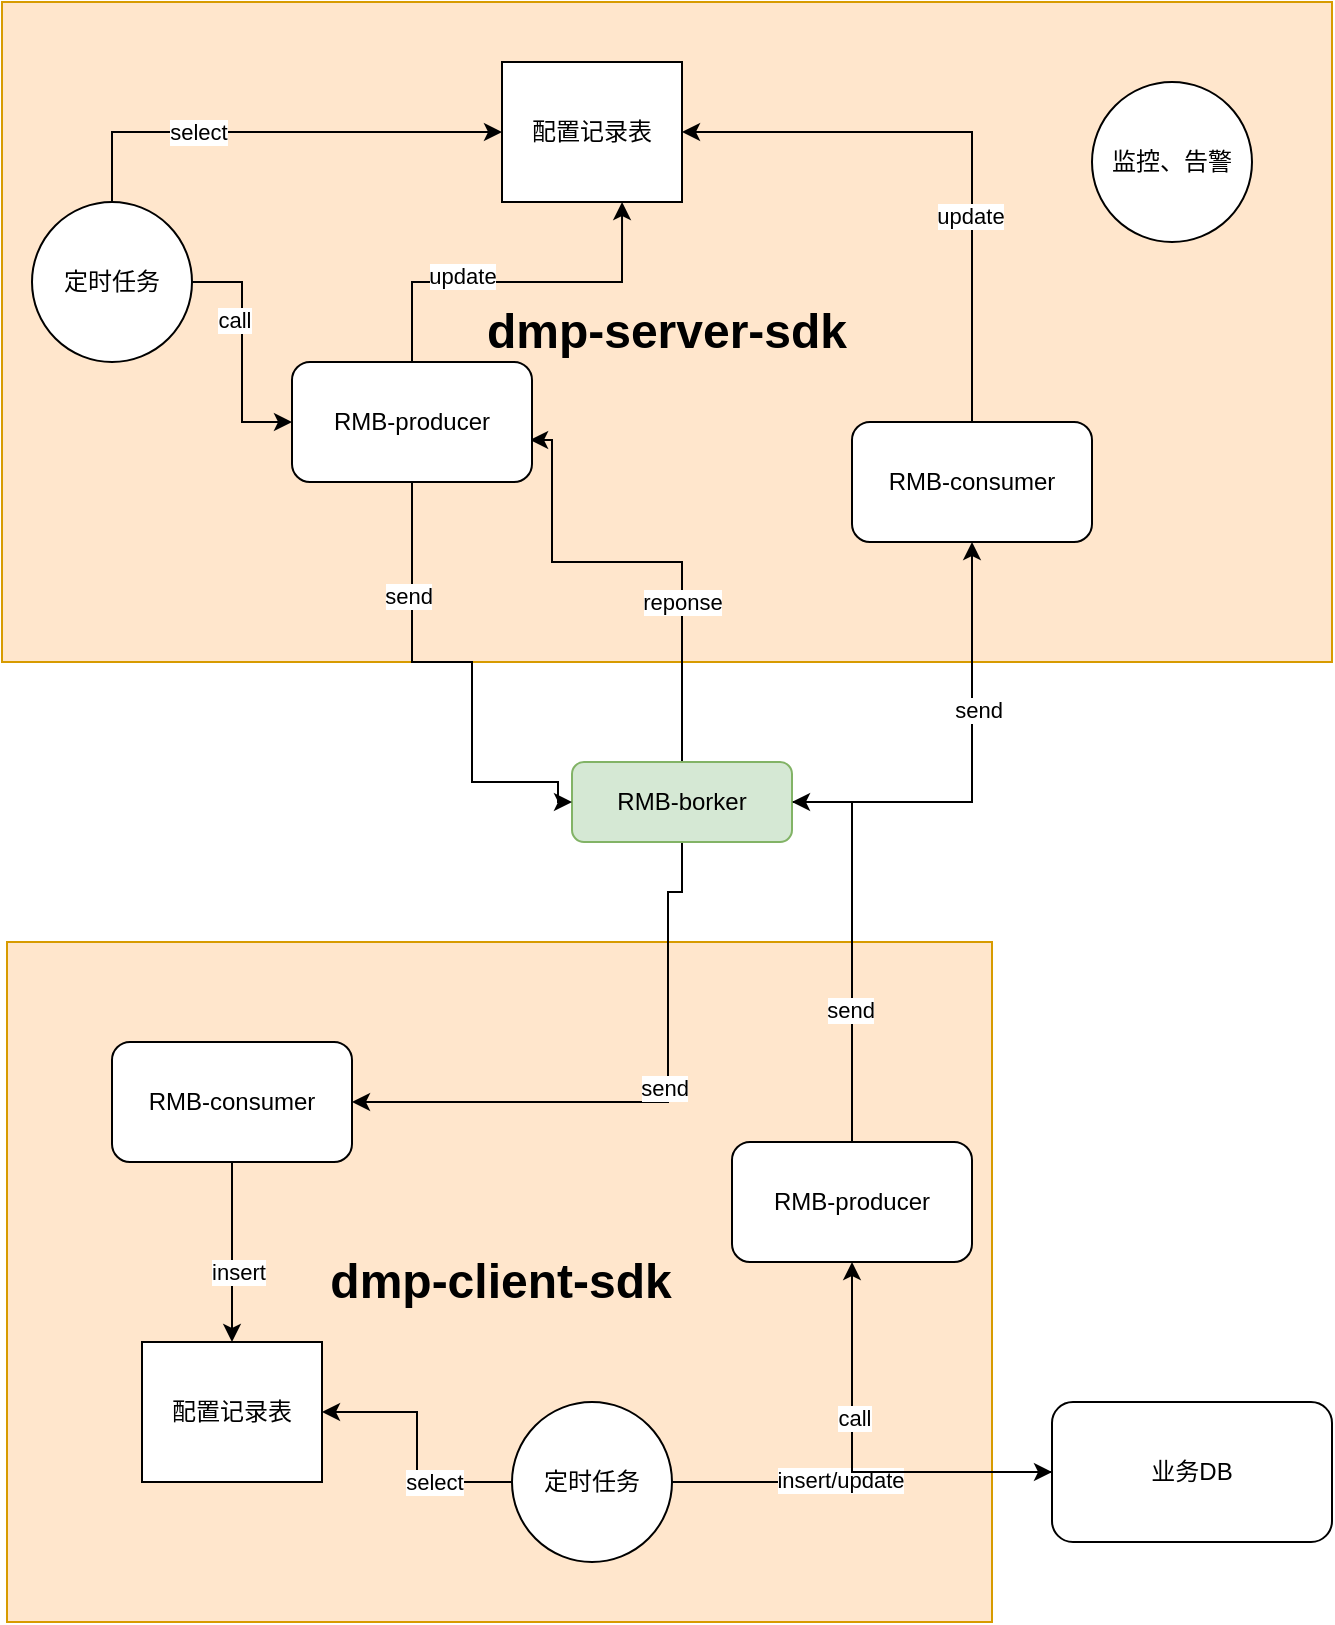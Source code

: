 <mxfile version="13.9.5" type="github">
  <diagram id="C5RBs43oDa-KdzZeNtuy" name="Page-1">
    <mxGraphModel dx="1422" dy="882" grid="1" gridSize="10" guides="1" tooltips="1" connect="1" arrows="1" fold="1" page="1" pageScale="1" pageWidth="827" pageHeight="1169" math="0" shadow="0">
      <root>
        <mxCell id="WIyWlLk6GJQsqaUBKTNV-0" />
        <mxCell id="WIyWlLk6GJQsqaUBKTNV-1" parent="WIyWlLk6GJQsqaUBKTNV-0" />
        <mxCell id="R8ctTaG4anzIAtwADdkF-2" value="&lt;h1&gt;dmp-server-sdk&lt;/h1&gt;" style="rounded=0;whiteSpace=wrap;html=1;fillColor=#ffe6cc;strokeColor=#d79b00;" vertex="1" parent="WIyWlLk6GJQsqaUBKTNV-1">
          <mxGeometry x="65" y="30" width="665" height="330" as="geometry" />
        </mxCell>
        <mxCell id="R8ctTaG4anzIAtwADdkF-3" value="&lt;h1&gt;dmp-client-sdk&lt;/h1&gt;" style="rounded=0;whiteSpace=wrap;html=1;fillColor=#ffe6cc;strokeColor=#d79b00;" vertex="1" parent="WIyWlLk6GJQsqaUBKTNV-1">
          <mxGeometry x="67.5" y="500" width="492.5" height="340" as="geometry" />
        </mxCell>
        <mxCell id="R8ctTaG4anzIAtwADdkF-19" style="edgeStyle=orthogonalEdgeStyle;rounded=0;orthogonalLoop=1;jettySize=auto;html=1;entryX=0.992;entryY=0.65;entryDx=0;entryDy=0;entryPerimeter=0;" edge="1" parent="WIyWlLk6GJQsqaUBKTNV-1" source="R8ctTaG4anzIAtwADdkF-4" target="R8ctTaG4anzIAtwADdkF-9">
          <mxGeometry relative="1" as="geometry">
            <Array as="points">
              <mxPoint x="405" y="310" />
              <mxPoint x="340" y="310" />
              <mxPoint x="340" y="249" />
            </Array>
          </mxGeometry>
        </mxCell>
        <mxCell id="R8ctTaG4anzIAtwADdkF-20" value="reponse" style="edgeLabel;html=1;align=center;verticalAlign=middle;resizable=0;points=[];" vertex="1" connectable="0" parent="R8ctTaG4anzIAtwADdkF-19">
          <mxGeometry x="-0.325" relative="1" as="geometry">
            <mxPoint as="offset" />
          </mxGeometry>
        </mxCell>
        <mxCell id="R8ctTaG4anzIAtwADdkF-22" value="" style="edgeStyle=orthogonalEdgeStyle;rounded=0;orthogonalLoop=1;jettySize=auto;html=1;entryX=1;entryY=0.5;entryDx=0;entryDy=0;" edge="1" parent="WIyWlLk6GJQsqaUBKTNV-1" source="R8ctTaG4anzIAtwADdkF-4" target="R8ctTaG4anzIAtwADdkF-21">
          <mxGeometry relative="1" as="geometry">
            <Array as="points">
              <mxPoint x="405" y="475" />
              <mxPoint x="398" y="475" />
              <mxPoint x="398" y="580" />
            </Array>
          </mxGeometry>
        </mxCell>
        <mxCell id="R8ctTaG4anzIAtwADdkF-43" value="send" style="edgeLabel;html=1;align=center;verticalAlign=middle;resizable=0;points=[];" vertex="1" connectable="0" parent="R8ctTaG4anzIAtwADdkF-22">
          <mxGeometry x="-0.119" y="-2" relative="1" as="geometry">
            <mxPoint as="offset" />
          </mxGeometry>
        </mxCell>
        <mxCell id="R8ctTaG4anzIAtwADdkF-40" style="edgeStyle=orthogonalEdgeStyle;rounded=0;orthogonalLoop=1;jettySize=auto;html=1;" edge="1" parent="WIyWlLk6GJQsqaUBKTNV-1" source="R8ctTaG4anzIAtwADdkF-4" target="R8ctTaG4anzIAtwADdkF-38">
          <mxGeometry relative="1" as="geometry" />
        </mxCell>
        <mxCell id="R8ctTaG4anzIAtwADdkF-42" value="send" style="edgeLabel;html=1;align=center;verticalAlign=middle;resizable=0;points=[];" vertex="1" connectable="0" parent="R8ctTaG4anzIAtwADdkF-40">
          <mxGeometry x="0.236" y="-3" relative="1" as="geometry">
            <mxPoint as="offset" />
          </mxGeometry>
        </mxCell>
        <mxCell id="R8ctTaG4anzIAtwADdkF-4" value="RMB-borker" style="rounded=1;whiteSpace=wrap;html=1;fillColor=#d5e8d4;strokeColor=#82b366;" vertex="1" parent="WIyWlLk6GJQsqaUBKTNV-1">
          <mxGeometry x="350" y="410" width="110" height="40" as="geometry" />
        </mxCell>
        <mxCell id="R8ctTaG4anzIAtwADdkF-7" value="配置记录表" style="rounded=0;whiteSpace=wrap;html=1;" vertex="1" parent="WIyWlLk6GJQsqaUBKTNV-1">
          <mxGeometry x="315" y="60" width="90" height="70" as="geometry" />
        </mxCell>
        <mxCell id="R8ctTaG4anzIAtwADdkF-10" value="" style="edgeStyle=orthogonalEdgeStyle;rounded=0;orthogonalLoop=1;jettySize=auto;html=1;" edge="1" parent="WIyWlLk6GJQsqaUBKTNV-1" source="R8ctTaG4anzIAtwADdkF-8" target="R8ctTaG4anzIAtwADdkF-7">
          <mxGeometry relative="1" as="geometry">
            <Array as="points">
              <mxPoint x="120" y="95" />
            </Array>
          </mxGeometry>
        </mxCell>
        <mxCell id="R8ctTaG4anzIAtwADdkF-14" value="select" style="edgeLabel;html=1;align=center;verticalAlign=middle;resizable=0;points=[];" vertex="1" connectable="0" parent="R8ctTaG4anzIAtwADdkF-10">
          <mxGeometry x="-0.322" relative="1" as="geometry">
            <mxPoint as="offset" />
          </mxGeometry>
        </mxCell>
        <mxCell id="R8ctTaG4anzIAtwADdkF-11" value="" style="edgeStyle=orthogonalEdgeStyle;rounded=0;orthogonalLoop=1;jettySize=auto;html=1;" edge="1" parent="WIyWlLk6GJQsqaUBKTNV-1" source="R8ctTaG4anzIAtwADdkF-8" target="R8ctTaG4anzIAtwADdkF-9">
          <mxGeometry relative="1" as="geometry" />
        </mxCell>
        <mxCell id="R8ctTaG4anzIAtwADdkF-15" value="call" style="edgeLabel;html=1;align=center;verticalAlign=middle;resizable=0;points=[];" vertex="1" connectable="0" parent="R8ctTaG4anzIAtwADdkF-11">
          <mxGeometry x="-0.267" y="-4" relative="1" as="geometry">
            <mxPoint as="offset" />
          </mxGeometry>
        </mxCell>
        <mxCell id="R8ctTaG4anzIAtwADdkF-8" value="定时任务" style="ellipse;whiteSpace=wrap;html=1;aspect=fixed;" vertex="1" parent="WIyWlLk6GJQsqaUBKTNV-1">
          <mxGeometry x="80" y="130" width="80" height="80" as="geometry" />
        </mxCell>
        <mxCell id="R8ctTaG4anzIAtwADdkF-12" style="edgeStyle=orthogonalEdgeStyle;rounded=0;orthogonalLoop=1;jettySize=auto;html=1;entryX=0;entryY=0.5;entryDx=0;entryDy=0;" edge="1" parent="WIyWlLk6GJQsqaUBKTNV-1" source="R8ctTaG4anzIAtwADdkF-9" target="R8ctTaG4anzIAtwADdkF-4">
          <mxGeometry relative="1" as="geometry">
            <mxPoint x="343" y="440" as="targetPoint" />
            <Array as="points">
              <mxPoint x="270" y="360" />
              <mxPoint x="300" y="360" />
              <mxPoint x="300" y="420" />
              <mxPoint x="343" y="420" />
              <mxPoint x="343" y="430" />
            </Array>
          </mxGeometry>
        </mxCell>
        <mxCell id="R8ctTaG4anzIAtwADdkF-16" value="send" style="edgeLabel;html=1;align=center;verticalAlign=middle;resizable=0;points=[];" vertex="1" connectable="0" parent="R8ctTaG4anzIAtwADdkF-12">
          <mxGeometry x="-0.529" y="-2" relative="1" as="geometry">
            <mxPoint as="offset" />
          </mxGeometry>
        </mxCell>
        <mxCell id="R8ctTaG4anzIAtwADdkF-48" style="edgeStyle=orthogonalEdgeStyle;rounded=0;orthogonalLoop=1;jettySize=auto;html=1;entryX=0.667;entryY=1;entryDx=0;entryDy=0;entryPerimeter=0;" edge="1" parent="WIyWlLk6GJQsqaUBKTNV-1" source="R8ctTaG4anzIAtwADdkF-9" target="R8ctTaG4anzIAtwADdkF-7">
          <mxGeometry relative="1" as="geometry" />
        </mxCell>
        <mxCell id="R8ctTaG4anzIAtwADdkF-49" value="update" style="edgeLabel;html=1;align=center;verticalAlign=middle;resizable=0;points=[];" vertex="1" connectable="0" parent="R8ctTaG4anzIAtwADdkF-48">
          <mxGeometry x="-0.297" y="3" relative="1" as="geometry">
            <mxPoint as="offset" />
          </mxGeometry>
        </mxCell>
        <mxCell id="R8ctTaG4anzIAtwADdkF-9" value="RMB-producer" style="rounded=1;whiteSpace=wrap;html=1;" vertex="1" parent="WIyWlLk6GJQsqaUBKTNV-1">
          <mxGeometry x="210" y="210" width="120" height="60" as="geometry" />
        </mxCell>
        <mxCell id="R8ctTaG4anzIAtwADdkF-24" style="edgeStyle=orthogonalEdgeStyle;rounded=0;orthogonalLoop=1;jettySize=auto;html=1;entryX=0.5;entryY=0;entryDx=0;entryDy=0;" edge="1" parent="WIyWlLk6GJQsqaUBKTNV-1" source="R8ctTaG4anzIAtwADdkF-21" target="R8ctTaG4anzIAtwADdkF-23">
          <mxGeometry relative="1" as="geometry" />
        </mxCell>
        <mxCell id="R8ctTaG4anzIAtwADdkF-27" value="insert" style="edgeLabel;html=1;align=center;verticalAlign=middle;resizable=0;points=[];" vertex="1" connectable="0" parent="R8ctTaG4anzIAtwADdkF-24">
          <mxGeometry x="0.222" y="3" relative="1" as="geometry">
            <mxPoint as="offset" />
          </mxGeometry>
        </mxCell>
        <mxCell id="R8ctTaG4anzIAtwADdkF-21" value="RMB-consumer" style="rounded=1;whiteSpace=wrap;html=1;" vertex="1" parent="WIyWlLk6GJQsqaUBKTNV-1">
          <mxGeometry x="120" y="550" width="120" height="60" as="geometry" />
        </mxCell>
        <mxCell id="R8ctTaG4anzIAtwADdkF-23" value="配置记录表" style="rounded=0;whiteSpace=wrap;html=1;" vertex="1" parent="WIyWlLk6GJQsqaUBKTNV-1">
          <mxGeometry x="135" y="700" width="90" height="70" as="geometry" />
        </mxCell>
        <mxCell id="R8ctTaG4anzIAtwADdkF-31" value="" style="edgeStyle=orthogonalEdgeStyle;rounded=0;orthogonalLoop=1;jettySize=auto;html=1;" edge="1" parent="WIyWlLk6GJQsqaUBKTNV-1" source="R8ctTaG4anzIAtwADdkF-28" target="R8ctTaG4anzIAtwADdkF-23">
          <mxGeometry relative="1" as="geometry" />
        </mxCell>
        <mxCell id="R8ctTaG4anzIAtwADdkF-32" value="select" style="edgeLabel;html=1;align=center;verticalAlign=middle;resizable=0;points=[];" vertex="1" connectable="0" parent="R8ctTaG4anzIAtwADdkF-31">
          <mxGeometry x="-0.4" relative="1" as="geometry">
            <mxPoint as="offset" />
          </mxGeometry>
        </mxCell>
        <mxCell id="R8ctTaG4anzIAtwADdkF-34" style="edgeStyle=orthogonalEdgeStyle;rounded=0;orthogonalLoop=1;jettySize=auto;html=1;entryX=0;entryY=0.5;entryDx=0;entryDy=0;" edge="1" parent="WIyWlLk6GJQsqaUBKTNV-1" source="R8ctTaG4anzIAtwADdkF-28" target="R8ctTaG4anzIAtwADdkF-33">
          <mxGeometry relative="1" as="geometry" />
        </mxCell>
        <mxCell id="R8ctTaG4anzIAtwADdkF-35" value="insert/update" style="edgeLabel;html=1;align=center;verticalAlign=middle;resizable=0;points=[];" vertex="1" connectable="0" parent="R8ctTaG4anzIAtwADdkF-34">
          <mxGeometry x="-0.139" y="1" relative="1" as="geometry">
            <mxPoint as="offset" />
          </mxGeometry>
        </mxCell>
        <mxCell id="R8ctTaG4anzIAtwADdkF-28" value="定时任务" style="ellipse;whiteSpace=wrap;html=1;aspect=fixed;" vertex="1" parent="WIyWlLk6GJQsqaUBKTNV-1">
          <mxGeometry x="320" y="730" width="80" height="80" as="geometry" />
        </mxCell>
        <mxCell id="R8ctTaG4anzIAtwADdkF-37" style="edgeStyle=orthogonalEdgeStyle;rounded=0;orthogonalLoop=1;jettySize=auto;html=1;entryX=0.5;entryY=1;entryDx=0;entryDy=0;" edge="1" parent="WIyWlLk6GJQsqaUBKTNV-1" source="R8ctTaG4anzIAtwADdkF-33" target="R8ctTaG4anzIAtwADdkF-36">
          <mxGeometry relative="1" as="geometry" />
        </mxCell>
        <mxCell id="R8ctTaG4anzIAtwADdkF-50" value="call" style="edgeLabel;html=1;align=center;verticalAlign=middle;resizable=0;points=[];" vertex="1" connectable="0" parent="R8ctTaG4anzIAtwADdkF-37">
          <mxGeometry x="0.239" y="-1" relative="1" as="geometry">
            <mxPoint as="offset" />
          </mxGeometry>
        </mxCell>
        <mxCell id="R8ctTaG4anzIAtwADdkF-33" value="业务DB" style="rounded=1;whiteSpace=wrap;html=1;" vertex="1" parent="WIyWlLk6GJQsqaUBKTNV-1">
          <mxGeometry x="590" y="730" width="140" height="70" as="geometry" />
        </mxCell>
        <mxCell id="R8ctTaG4anzIAtwADdkF-39" style="edgeStyle=orthogonalEdgeStyle;rounded=0;orthogonalLoop=1;jettySize=auto;html=1;entryX=1;entryY=0.5;entryDx=0;entryDy=0;" edge="1" parent="WIyWlLk6GJQsqaUBKTNV-1" source="R8ctTaG4anzIAtwADdkF-36" target="R8ctTaG4anzIAtwADdkF-4">
          <mxGeometry relative="1" as="geometry" />
        </mxCell>
        <mxCell id="R8ctTaG4anzIAtwADdkF-41" value="send" style="edgeLabel;html=1;align=center;verticalAlign=middle;resizable=0;points=[];" vertex="1" connectable="0" parent="R8ctTaG4anzIAtwADdkF-39">
          <mxGeometry x="-0.34" y="1" relative="1" as="geometry">
            <mxPoint as="offset" />
          </mxGeometry>
        </mxCell>
        <mxCell id="R8ctTaG4anzIAtwADdkF-36" value="RMB-producer" style="rounded=1;whiteSpace=wrap;html=1;" vertex="1" parent="WIyWlLk6GJQsqaUBKTNV-1">
          <mxGeometry x="430" y="600" width="120" height="60" as="geometry" />
        </mxCell>
        <mxCell id="R8ctTaG4anzIAtwADdkF-46" style="edgeStyle=orthogonalEdgeStyle;rounded=0;orthogonalLoop=1;jettySize=auto;html=1;entryX=1;entryY=0.5;entryDx=0;entryDy=0;" edge="1" parent="WIyWlLk6GJQsqaUBKTNV-1" source="R8ctTaG4anzIAtwADdkF-38" target="R8ctTaG4anzIAtwADdkF-7">
          <mxGeometry relative="1" as="geometry">
            <Array as="points">
              <mxPoint x="550" y="95" />
            </Array>
          </mxGeometry>
        </mxCell>
        <mxCell id="R8ctTaG4anzIAtwADdkF-47" value="update" style="edgeLabel;html=1;align=center;verticalAlign=middle;resizable=0;points=[];" vertex="1" connectable="0" parent="R8ctTaG4anzIAtwADdkF-46">
          <mxGeometry x="-0.29" y="1" relative="1" as="geometry">
            <mxPoint as="offset" />
          </mxGeometry>
        </mxCell>
        <mxCell id="R8ctTaG4anzIAtwADdkF-38" value="RMB-consumer" style="rounded=1;whiteSpace=wrap;html=1;" vertex="1" parent="WIyWlLk6GJQsqaUBKTNV-1">
          <mxGeometry x="490" y="240" width="120" height="60" as="geometry" />
        </mxCell>
        <mxCell id="R8ctTaG4anzIAtwADdkF-51" value="监控、告警" style="ellipse;whiteSpace=wrap;html=1;aspect=fixed;" vertex="1" parent="WIyWlLk6GJQsqaUBKTNV-1">
          <mxGeometry x="610" y="70" width="80" height="80" as="geometry" />
        </mxCell>
      </root>
    </mxGraphModel>
  </diagram>
</mxfile>
